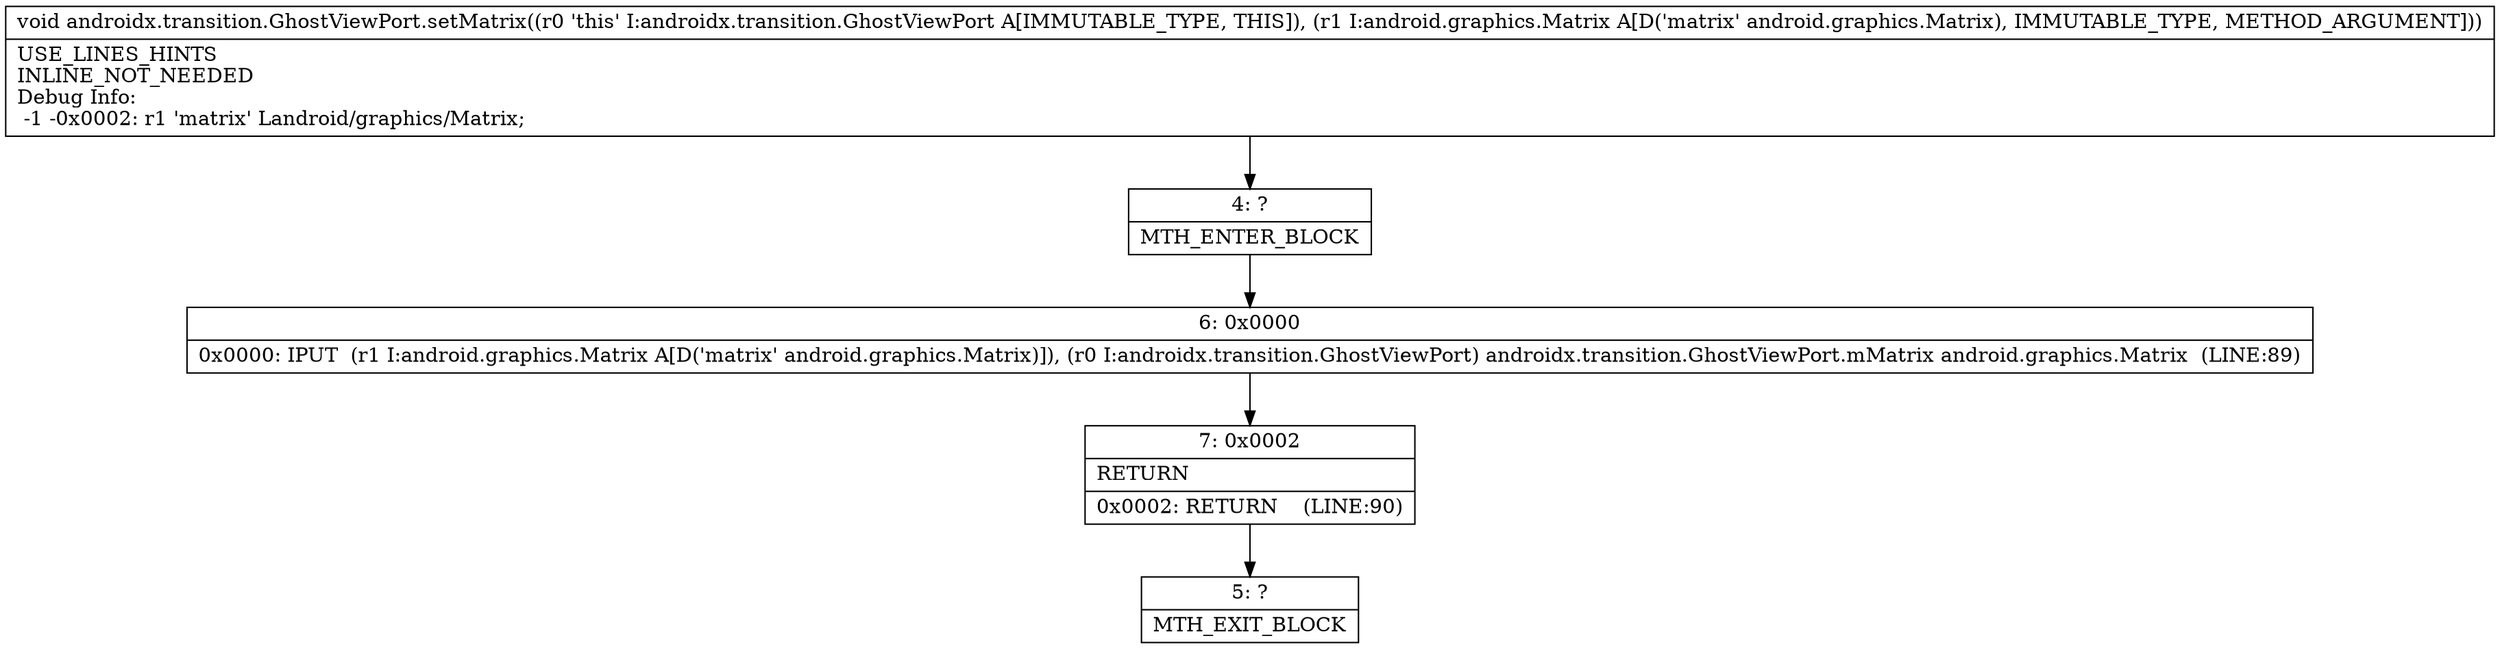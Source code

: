 digraph "CFG forandroidx.transition.GhostViewPort.setMatrix(Landroid\/graphics\/Matrix;)V" {
Node_4 [shape=record,label="{4\:\ ?|MTH_ENTER_BLOCK\l}"];
Node_6 [shape=record,label="{6\:\ 0x0000|0x0000: IPUT  (r1 I:android.graphics.Matrix A[D('matrix' android.graphics.Matrix)]), (r0 I:androidx.transition.GhostViewPort) androidx.transition.GhostViewPort.mMatrix android.graphics.Matrix  (LINE:89)\l}"];
Node_7 [shape=record,label="{7\:\ 0x0002|RETURN\l|0x0002: RETURN    (LINE:90)\l}"];
Node_5 [shape=record,label="{5\:\ ?|MTH_EXIT_BLOCK\l}"];
MethodNode[shape=record,label="{void androidx.transition.GhostViewPort.setMatrix((r0 'this' I:androidx.transition.GhostViewPort A[IMMUTABLE_TYPE, THIS]), (r1 I:android.graphics.Matrix A[D('matrix' android.graphics.Matrix), IMMUTABLE_TYPE, METHOD_ARGUMENT]))  | USE_LINES_HINTS\lINLINE_NOT_NEEDED\lDebug Info:\l  \-1 \-0x0002: r1 'matrix' Landroid\/graphics\/Matrix;\l}"];
MethodNode -> Node_4;Node_4 -> Node_6;
Node_6 -> Node_7;
Node_7 -> Node_5;
}


